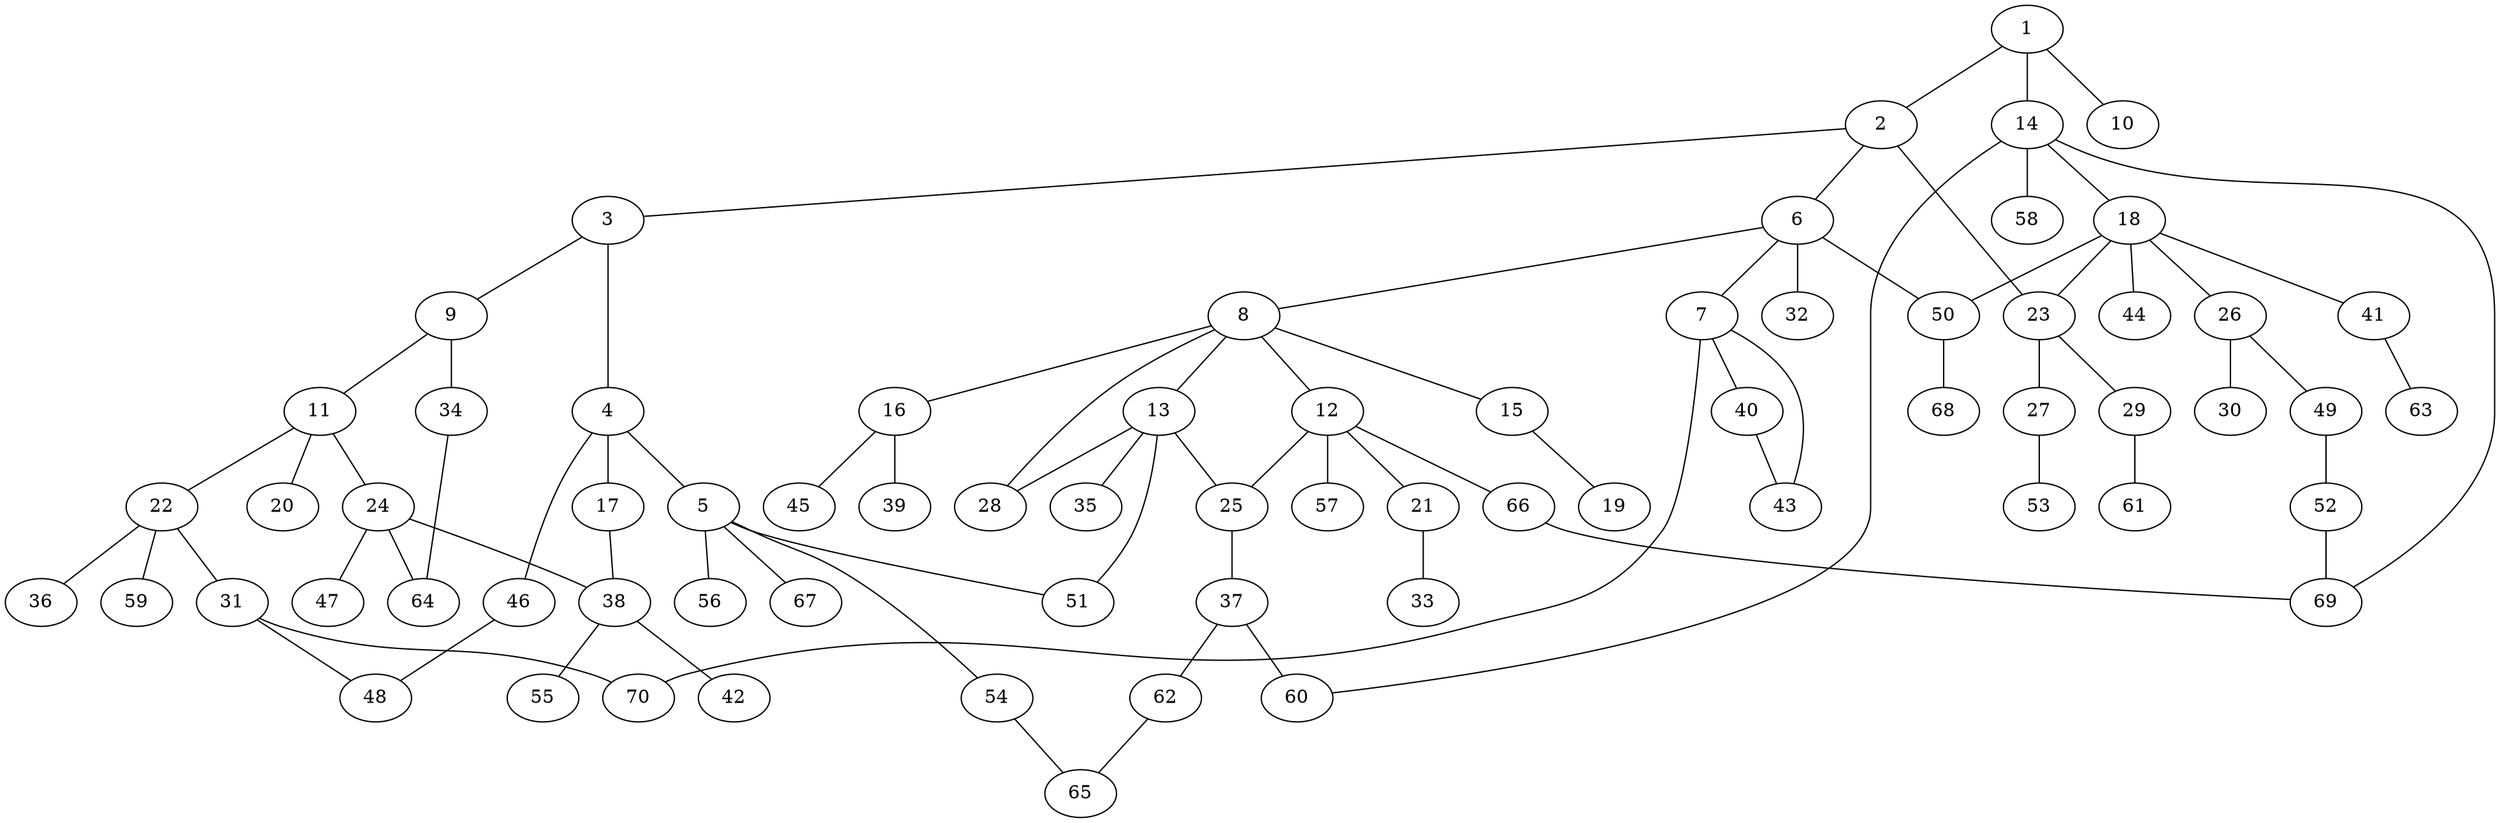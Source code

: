 graph graphname {1--2
1--10
1--14
2--3
2--6
2--23
3--4
3--9
4--5
4--17
4--46
5--51
5--54
5--56
5--67
6--7
6--8
6--32
6--50
7--40
7--43
7--70
8--12
8--13
8--15
8--16
8--28
9--11
9--34
11--20
11--22
11--24
12--21
12--25
12--57
12--66
13--25
13--28
13--35
13--51
14--18
14--58
14--60
14--69
15--19
16--39
16--45
17--38
18--23
18--26
18--41
18--44
18--50
21--33
22--31
22--36
22--59
23--27
23--29
24--38
24--47
24--64
25--37
26--30
26--49
27--53
29--61
31--48
31--70
34--64
37--60
37--62
38--42
38--55
40--43
41--63
46--48
49--52
50--68
52--69
54--65
62--65
66--69
}